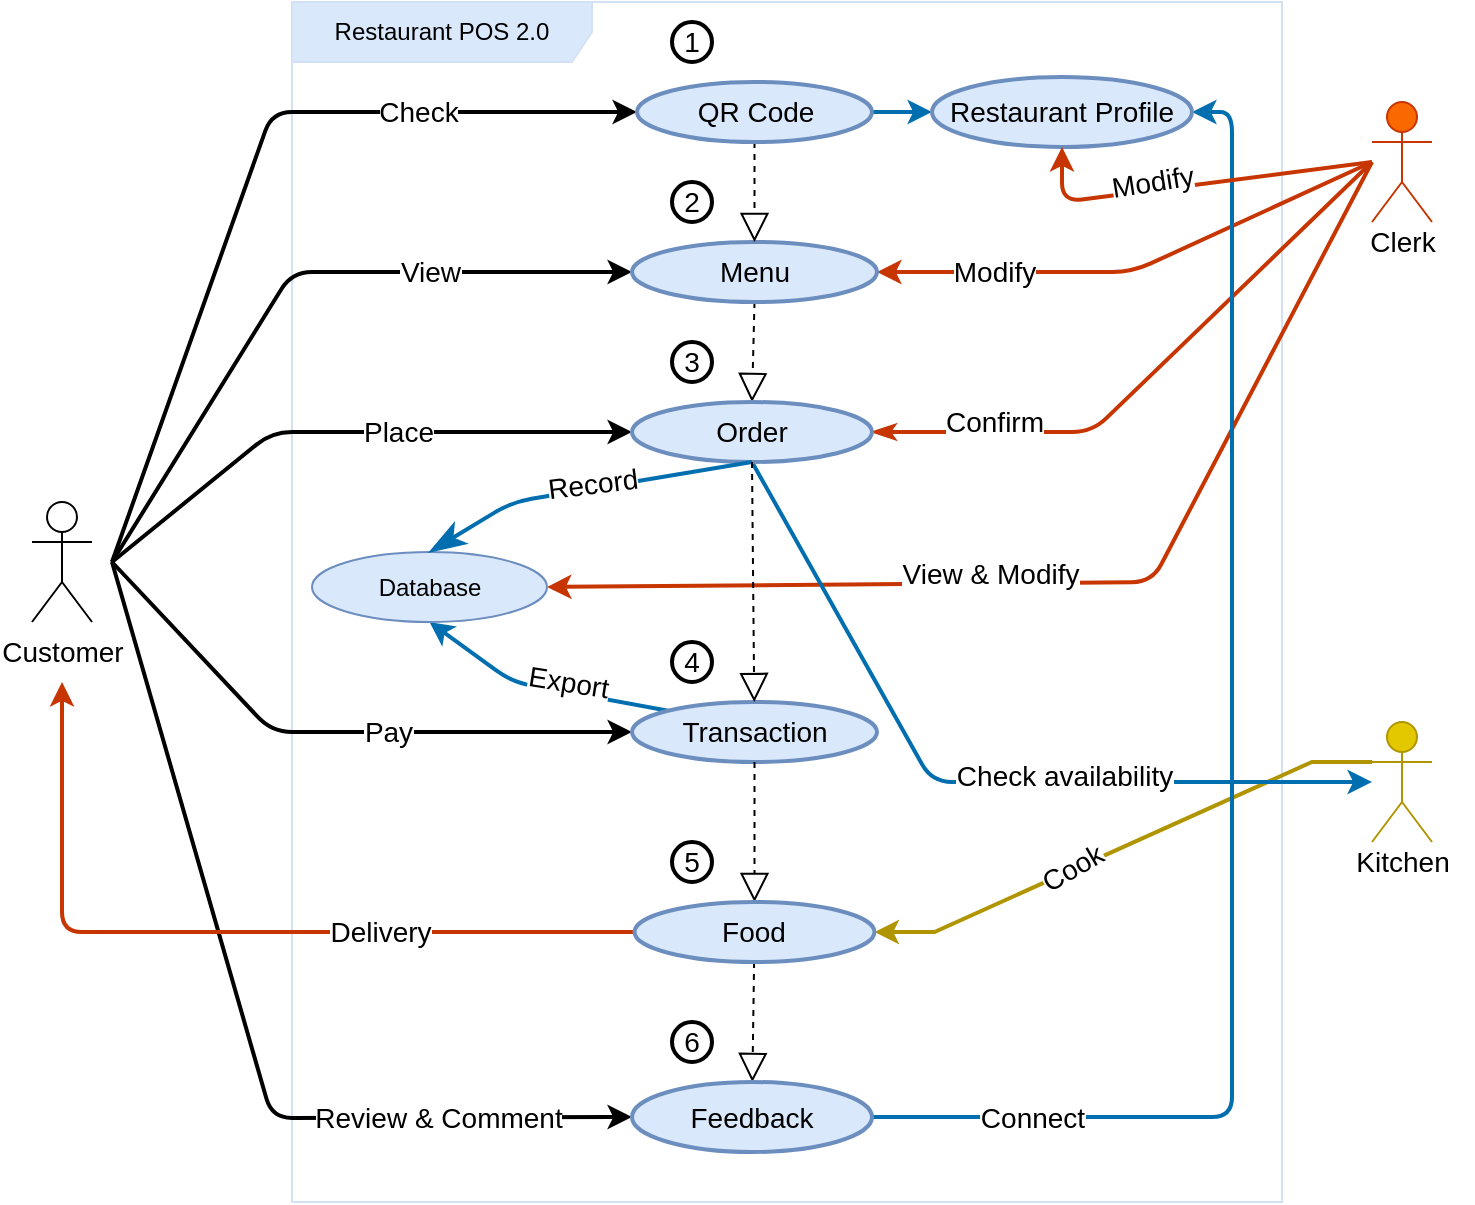 <mxfile version="14.5.7" type="github">
  <diagram id="wZJr-rIxSzPZs1Y1Dw0P" name="Page-1">
    <mxGraphModel dx="1062" dy="584" grid="1" gridSize="10" guides="1" tooltips="1" connect="1" arrows="1" fold="1" page="1" pageScale="1" pageWidth="850" pageHeight="1100" math="0" shadow="0">
      <root>
        <mxCell id="0" />
        <mxCell id="1" parent="0" />
        <mxCell id="G8AZ5grSRXp7mo_oatXY-1" value="Restaurant POS 2.0" style="shape=umlFrame;whiteSpace=wrap;html=1;width=150;height=30;fillColor=#dae8fc;swimlaneFillColor=#ffffff;strokeColor=#D4E1F5;" parent="1" vertex="1">
          <mxGeometry x="240" y="110" width="495" height="600" as="geometry" />
        </mxCell>
        <mxCell id="G8AZ5grSRXp7mo_oatXY-2" style="rounded=1;orthogonalLoop=1;jettySize=auto;html=1;entryX=0;entryY=0.5;entryDx=0;entryDy=0;strokeWidth=2;" parent="1" target="G8AZ5grSRXp7mo_oatXY-27" edge="1">
          <mxGeometry relative="1" as="geometry">
            <Array as="points">
              <mxPoint x="230" y="165" />
            </Array>
            <mxPoint x="150" y="390" as="sourcePoint" />
          </mxGeometry>
        </mxCell>
        <mxCell id="G8AZ5grSRXp7mo_oatXY-3" value="Check" style="edgeLabel;html=1;align=center;verticalAlign=middle;resizable=0;points=[];fontSize=14;" parent="G8AZ5grSRXp7mo_oatXY-2" connectable="0" vertex="1">
          <mxGeometry x="0.408" relative="1" as="geometry">
            <mxPoint x="15.0" as="offset" />
          </mxGeometry>
        </mxCell>
        <mxCell id="G8AZ5grSRXp7mo_oatXY-4" style="rounded=1;orthogonalLoop=1;jettySize=auto;html=1;entryX=0;entryY=0.5;entryDx=0;entryDy=0;strokeWidth=2;" parent="1" target="G8AZ5grSRXp7mo_oatXY-18" edge="1">
          <mxGeometry relative="1" as="geometry">
            <mxPoint x="150" y="390" as="sourcePoint" />
            <mxPoint x="220" y="275" as="targetPoint" />
            <Array as="points">
              <mxPoint x="240" y="245" />
            </Array>
          </mxGeometry>
        </mxCell>
        <mxCell id="G8AZ5grSRXp7mo_oatXY-5" value="View" style="edgeLabel;html=1;align=center;verticalAlign=middle;resizable=0;points=[];fontSize=14;" parent="G8AZ5grSRXp7mo_oatXY-4" vertex="1" connectable="0">
          <mxGeometry x="0.128" y="-1" relative="1" as="geometry">
            <mxPoint x="47" y="-1" as="offset" />
          </mxGeometry>
        </mxCell>
        <mxCell id="G8AZ5grSRXp7mo_oatXY-6" style="rounded=1;orthogonalLoop=1;jettySize=auto;html=1;entryX=0;entryY=0.5;entryDx=0;entryDy=0;strokeWidth=2;" parent="1" target="G8AZ5grSRXp7mo_oatXY-32" edge="1">
          <mxGeometry relative="1" as="geometry">
            <Array as="points">
              <mxPoint x="230" y="325" />
            </Array>
            <mxPoint x="240" y="335" as="targetPoint" />
            <mxPoint x="150" y="390" as="sourcePoint" />
          </mxGeometry>
        </mxCell>
        <mxCell id="G8AZ5grSRXp7mo_oatXY-7" value="Place" style="edgeLabel;html=1;align=center;verticalAlign=middle;resizable=0;points=[];fontSize=14;" parent="G8AZ5grSRXp7mo_oatXY-6" vertex="1" connectable="0">
          <mxGeometry x="0.13" y="1" relative="1" as="geometry">
            <mxPoint x="6" y="1" as="offset" />
          </mxGeometry>
        </mxCell>
        <mxCell id="G8AZ5grSRXp7mo_oatXY-8" style="rounded=1;orthogonalLoop=1;jettySize=auto;html=1;entryX=0;entryY=0.5;entryDx=0;entryDy=0;fontSize=11;strokeWidth=2;" parent="1" target="G8AZ5grSRXp7mo_oatXY-24" edge="1">
          <mxGeometry relative="1" as="geometry">
            <Array as="points">
              <mxPoint x="230" y="475" />
            </Array>
            <mxPoint x="150" y="390" as="sourcePoint" />
          </mxGeometry>
        </mxCell>
        <mxCell id="G8AZ5grSRXp7mo_oatXY-9" value="Pay" style="edgeLabel;html=1;align=center;verticalAlign=middle;resizable=0;points=[];fontSize=14;" parent="G8AZ5grSRXp7mo_oatXY-8" vertex="1" connectable="0">
          <mxGeometry x="0.281" y="-1" relative="1" as="geometry">
            <mxPoint x="-15.52" y="-1" as="offset" />
          </mxGeometry>
        </mxCell>
        <mxCell id="G8AZ5grSRXp7mo_oatXY-10" style="rounded=1;orthogonalLoop=1;jettySize=auto;html=1;entryX=0;entryY=0.5;entryDx=0;entryDy=0;endArrow=classic;endFill=1;endSize=6;fontSize=11;strokeWidth=2;" parent="1" target="G8AZ5grSRXp7mo_oatXY-41" edge="1">
          <mxGeometry relative="1" as="geometry">
            <Array as="points">
              <mxPoint x="230" y="668" />
            </Array>
            <mxPoint x="150" y="390" as="sourcePoint" />
          </mxGeometry>
        </mxCell>
        <mxCell id="G8AZ5grSRXp7mo_oatXY-11" value="Review &amp;amp; Comment" style="edgeLabel;html=1;align=center;verticalAlign=middle;resizable=0;points=[];fontSize=14;" parent="G8AZ5grSRXp7mo_oatXY-10" connectable="0" vertex="1">
          <mxGeometry x="0.395" y="2" relative="1" as="geometry">
            <mxPoint x="44.11" y="1.63" as="offset" />
          </mxGeometry>
        </mxCell>
        <mxCell id="G8AZ5grSRXp7mo_oatXY-12" value="Customer" style="shape=umlActor;verticalLabelPosition=bottom;verticalAlign=top;html=1;outlineConnect=0;fontSize=14;" parent="1" vertex="1">
          <mxGeometry x="110" y="360" width="30" height="60" as="geometry" />
        </mxCell>
        <mxCell id="G8AZ5grSRXp7mo_oatXY-13" style="edgeStyle=none;rounded=1;orthogonalLoop=1;jettySize=auto;html=1;entryX=1;entryY=0.5;entryDx=0;entryDy=0;endArrow=classic;endFill=1;fontSize=15;fillColor=#fa6800;strokeColor=#C73500;strokeWidth=2;" parent="1" target="G8AZ5grSRXp7mo_oatXY-33" edge="1">
          <mxGeometry relative="1" as="geometry">
            <Array as="points">
              <mxPoint x="670" y="400" />
            </Array>
            <mxPoint x="780" y="190" as="sourcePoint" />
          </mxGeometry>
        </mxCell>
        <mxCell id="G8AZ5grSRXp7mo_oatXY-14" style="rounded=1;orthogonalLoop=1;jettySize=auto;html=1;endArrow=classic;endFill=1;fontSize=15;entryX=1;entryY=0.5;entryDx=0;entryDy=0;fillColor=#fa6800;strokeColor=#C73500;strokeWidth=2;" parent="1" target="G8AZ5grSRXp7mo_oatXY-18" edge="1">
          <mxGeometry relative="1" as="geometry">
            <mxPoint x="780" y="190" as="sourcePoint" />
            <Array as="points">
              <mxPoint x="660" y="245" />
            </Array>
          </mxGeometry>
        </mxCell>
        <mxCell id="G8AZ5grSRXp7mo_oatXY-15" value="Modify" style="edgeLabel;html=1;align=center;verticalAlign=middle;resizable=0;points=[];fontSize=14;rotation=0;" parent="G8AZ5grSRXp7mo_oatXY-14" connectable="0" vertex="1">
          <mxGeometry x="0.212" y="-2" relative="1" as="geometry">
            <mxPoint x="-43.58" y="2" as="offset" />
          </mxGeometry>
        </mxCell>
        <mxCell id="G8AZ5grSRXp7mo_oatXY-16" value="Web&lt;br&gt;Administrator" style="shape=umlActor;verticalLabelPosition=bottom;verticalAlign=top;html=1;outlineConnect=0;align=center;fillColor=#fa6800;strokeColor=#C73500;fontColor=#ffffff;" parent="1" vertex="1">
          <mxGeometry x="780" y="160" width="30" height="60" as="geometry" />
        </mxCell>
        <mxCell id="G8AZ5grSRXp7mo_oatXY-17" style="edgeStyle=none;rounded=0;orthogonalLoop=1;jettySize=auto;html=1;exitX=0.5;exitY=1;exitDx=0;exitDy=0;entryX=0.5;entryY=0;entryDx=0;entryDy=0;endArrow=block;endFill=0;endSize=12;fontSize=11;dashed=1;" parent="1" source="G8AZ5grSRXp7mo_oatXY-18" target="G8AZ5grSRXp7mo_oatXY-32" edge="1">
          <mxGeometry relative="1" as="geometry" />
        </mxCell>
        <mxCell id="G8AZ5grSRXp7mo_oatXY-18" value="Menu" style="ellipse;whiteSpace=wrap;html=1;fillColor=#dae8fc;strokeColor=#6c8ebf;strokeWidth=2;fontSize=14;" parent="1" vertex="1">
          <mxGeometry x="410" y="230" width="122.5" height="30" as="geometry" />
        </mxCell>
        <mxCell id="G8AZ5grSRXp7mo_oatXY-19" style="edgeStyle=entityRelationEdgeStyle;rounded=0;orthogonalLoop=1;jettySize=auto;html=1;exitX=0;exitY=0.333;exitDx=0;exitDy=0;exitPerimeter=0;entryX=1;entryY=0.5;entryDx=0;entryDy=0;fontSize=15;fillColor=#e3c800;strokeColor=#B09500;strokeWidth=2;" parent="1" source="G8AZ5grSRXp7mo_oatXY-21" target="G8AZ5grSRXp7mo_oatXY-39" edge="1">
          <mxGeometry relative="1" as="geometry" />
        </mxCell>
        <mxCell id="G8AZ5grSRXp7mo_oatXY-20" value="Cook" style="edgeLabel;html=1;align=center;verticalAlign=middle;resizable=0;points=[];fontSize=14;rotation=-30;" parent="G8AZ5grSRXp7mo_oatXY-19" vertex="1" connectable="0">
          <mxGeometry x="0.333" y="2" relative="1" as="geometry">
            <mxPoint x="13.98" y="-9.67" as="offset" />
          </mxGeometry>
        </mxCell>
        <mxCell id="G8AZ5grSRXp7mo_oatXY-21" value="Kitchen Staff" style="shape=umlActor;verticalLabelPosition=bottom;verticalAlign=top;html=1;fillColor=#e3c800;strokeColor=#B09500;fontColor=#ffffff;" parent="1" vertex="1">
          <mxGeometry x="780" y="470" width="30" height="60" as="geometry" />
        </mxCell>
        <mxCell id="G8AZ5grSRXp7mo_oatXY-22" style="orthogonalLoop=1;jettySize=auto;html=1;exitX=0;exitY=0;exitDx=0;exitDy=0;entryX=0.5;entryY=1;entryDx=0;entryDy=0;fontSize=11;rounded=1;strokeWidth=2;fillColor=#1ba1e2;strokeColor=#006EAF;" parent="1" source="G8AZ5grSRXp7mo_oatXY-24" target="G8AZ5grSRXp7mo_oatXY-33" edge="1">
          <mxGeometry relative="1" as="geometry">
            <mxPoint x="195" y="400" as="targetPoint" />
            <Array as="points">
              <mxPoint x="350" y="450" />
            </Array>
          </mxGeometry>
        </mxCell>
        <mxCell id="G8AZ5grSRXp7mo_oatXY-23" value="Export" style="edgeLabel;html=1;align=center;verticalAlign=middle;resizable=0;points=[];fontSize=14;rotation=9;" parent="G8AZ5grSRXp7mo_oatXY-22" vertex="1" connectable="0">
          <mxGeometry x="0.137" y="-1" relative="1" as="geometry">
            <mxPoint x="21.97" as="offset" />
          </mxGeometry>
        </mxCell>
        <mxCell id="G8AZ5grSRXp7mo_oatXY-24" value="Transaction" style="ellipse;whiteSpace=wrap;html=1;fillColor=#dae8fc;strokeColor=#6c8ebf;strokeWidth=2;fontSize=14;" parent="1" vertex="1">
          <mxGeometry x="410" y="460" width="122.5" height="30" as="geometry" />
        </mxCell>
        <mxCell id="G8AZ5grSRXp7mo_oatXY-25" style="rounded=0;orthogonalLoop=1;jettySize=auto;html=1;entryX=0.5;entryY=0;entryDx=0;entryDy=0;endArrow=block;endFill=0;endSize=12;fontSize=11;dashed=1;" parent="1" source="G8AZ5grSRXp7mo_oatXY-24" target="G8AZ5grSRXp7mo_oatXY-39" edge="1">
          <mxGeometry relative="1" as="geometry" />
        </mxCell>
        <mxCell id="G8AZ5grSRXp7mo_oatXY-26" style="edgeStyle=none;rounded=0;orthogonalLoop=1;jettySize=auto;html=1;exitX=0.5;exitY=1;exitDx=0;exitDy=0;entryX=0.5;entryY=0;entryDx=0;entryDy=0;endArrow=block;endFill=0;endSize=12;fontSize=11;dashed=1;" parent="1" source="G8AZ5grSRXp7mo_oatXY-27" target="G8AZ5grSRXp7mo_oatXY-18" edge="1">
          <mxGeometry relative="1" as="geometry" />
        </mxCell>
        <mxCell id="G8AZ5grSRXp7mo_oatXY-56" style="edgeStyle=none;rounded=1;orthogonalLoop=1;jettySize=auto;html=1;exitX=1;exitY=0.5;exitDx=0;exitDy=0;entryX=0;entryY=0.5;entryDx=0;entryDy=0;strokeWidth=2;fontSize=14;fillColor=#1ba1e2;strokeColor=#006EAF;" parent="1" source="G8AZ5grSRXp7mo_oatXY-27" target="G8AZ5grSRXp7mo_oatXY-53" edge="1">
          <mxGeometry relative="1" as="geometry" />
        </mxCell>
        <mxCell id="G8AZ5grSRXp7mo_oatXY-27" value="QR Code" style="ellipse;whiteSpace=wrap;html=1;fillColor=#dae8fc;strokeColor=#6c8ebf;strokeWidth=2;fontSize=14;" parent="1" vertex="1">
          <mxGeometry x="412.5" y="150" width="117.5" height="30" as="geometry" />
        </mxCell>
        <mxCell id="G8AZ5grSRXp7mo_oatXY-28" style="rounded=1;orthogonalLoop=1;jettySize=auto;html=1;exitX=1;exitY=0.5;exitDx=0;exitDy=0;startArrow=classicThin;startFill=1;endArrow=none;endFill=0;fillColor=#fa6800;strokeColor=#C73500;strokeWidth=2;" parent="1" source="G8AZ5grSRXp7mo_oatXY-32" edge="1">
          <mxGeometry relative="1" as="geometry">
            <mxPoint x="780" y="190" as="targetPoint" />
            <Array as="points">
              <mxPoint x="640" y="325" />
            </Array>
          </mxGeometry>
        </mxCell>
        <mxCell id="G8AZ5grSRXp7mo_oatXY-29" value="Confirm" style="edgeLabel;html=1;align=center;verticalAlign=middle;resizable=0;points=[];rotation=0;fontSize=14;" parent="G8AZ5grSRXp7mo_oatXY-28" connectable="0" vertex="1">
          <mxGeometry x="-0.657" y="2" relative="1" as="geometry">
            <mxPoint x="9" y="-3" as="offset" />
          </mxGeometry>
        </mxCell>
        <mxCell id="G8AZ5grSRXp7mo_oatXY-30" style="rounded=1;orthogonalLoop=1;jettySize=auto;html=1;exitX=0.5;exitY=1;exitDx=0;exitDy=0;fillColor=#1ba1e2;strokeColor=#006EAF;strokeWidth=2;" parent="1" source="G8AZ5grSRXp7mo_oatXY-32" target="G8AZ5grSRXp7mo_oatXY-21" edge="1">
          <mxGeometry relative="1" as="geometry">
            <mxPoint x="740" y="490" as="targetPoint" />
            <Array as="points">
              <mxPoint x="560" y="500" />
            </Array>
          </mxGeometry>
        </mxCell>
        <mxCell id="G8AZ5grSRXp7mo_oatXY-31" value="Check availability" style="edgeLabel;html=1;align=center;verticalAlign=middle;resizable=0;points=[];rotation=0;fontSize=14;" parent="G8AZ5grSRXp7mo_oatXY-30" connectable="0" vertex="1">
          <mxGeometry x="-0.107" relative="1" as="geometry">
            <mxPoint x="67.53" y="3.553e-15" as="offset" />
          </mxGeometry>
        </mxCell>
        <mxCell id="G8AZ5grSRXp7mo_oatXY-32" value="Order" style="ellipse;whiteSpace=wrap;html=1;fillColor=#dae8fc;strokeColor=#6c8ebf;strokeWidth=2;fontSize=14;" parent="1" vertex="1">
          <mxGeometry x="410" y="310" width="120" height="30" as="geometry" />
        </mxCell>
        <mxCell id="G8AZ5grSRXp7mo_oatXY-33" value="Database" style="ellipse;whiteSpace=wrap;html=1;fillColor=#dae8fc;strokeColor=#6c8ebf;" parent="1" vertex="1">
          <mxGeometry x="250" y="385" width="117.5" height="35" as="geometry" />
        </mxCell>
        <mxCell id="G8AZ5grSRXp7mo_oatXY-34" value="" style="endArrow=classicThin;endFill=1;endSize=12;html=1;exitX=0.5;exitY=1;exitDx=0;exitDy=0;entryX=0.5;entryY=0;entryDx=0;entryDy=0;fillColor=#1ba1e2;strokeColor=#006EAF;strokeWidth=2;" parent="1" source="G8AZ5grSRXp7mo_oatXY-32" target="G8AZ5grSRXp7mo_oatXY-33" edge="1">
          <mxGeometry width="160" relative="1" as="geometry">
            <mxPoint x="440.0" y="384.76" as="sourcePoint" />
            <mxPoint x="477" y="401" as="targetPoint" />
            <Array as="points">
              <mxPoint x="350" y="360" />
            </Array>
          </mxGeometry>
        </mxCell>
        <mxCell id="G8AZ5grSRXp7mo_oatXY-35" value="Record" style="edgeLabel;html=1;align=center;verticalAlign=middle;resizable=0;points=[];fontSize=14;rotation=353;" parent="G8AZ5grSRXp7mo_oatXY-34" connectable="0" vertex="1">
          <mxGeometry x="-0.186" y="-1" relative="1" as="geometry">
            <mxPoint x="-11.77" as="offset" />
          </mxGeometry>
        </mxCell>
        <mxCell id="G8AZ5grSRXp7mo_oatXY-36" style="edgeStyle=orthogonalEdgeStyle;rounded=1;orthogonalLoop=1;jettySize=auto;html=1;fillColor=#fa6800;strokeColor=#C73500;strokeWidth=2;" parent="1" source="G8AZ5grSRXp7mo_oatXY-39" edge="1">
          <mxGeometry relative="1" as="geometry">
            <mxPoint x="125" y="450" as="targetPoint" />
            <Array as="points">
              <mxPoint x="125" y="575" />
            </Array>
          </mxGeometry>
        </mxCell>
        <mxCell id="G8AZ5grSRXp7mo_oatXY-37" value="Delivery" style="edgeLabel;html=1;align=center;verticalAlign=middle;resizable=0;points=[];fontSize=14;" parent="G8AZ5grSRXp7mo_oatXY-36" connectable="0" vertex="1">
          <mxGeometry x="-0.221" y="2" relative="1" as="geometry">
            <mxPoint x="32.75" y="-2" as="offset" />
          </mxGeometry>
        </mxCell>
        <mxCell id="G8AZ5grSRXp7mo_oatXY-38" style="edgeStyle=none;rounded=0;orthogonalLoop=1;jettySize=auto;html=1;dashed=1;endArrow=block;endFill=0;endSize=12;fontSize=11;" parent="1" source="G8AZ5grSRXp7mo_oatXY-39" target="G8AZ5grSRXp7mo_oatXY-41" edge="1">
          <mxGeometry relative="1" as="geometry" />
        </mxCell>
        <mxCell id="G8AZ5grSRXp7mo_oatXY-39" value="Food" style="ellipse;whiteSpace=wrap;html=1;fillColor=#dae8fc;strokeColor=#6c8ebf;strokeWidth=2;fontSize=14;" parent="1" vertex="1">
          <mxGeometry x="411.25" y="560" width="120" height="30" as="geometry" />
        </mxCell>
        <mxCell id="G8AZ5grSRXp7mo_oatXY-40" value="View &amp;amp; Modify" style="edgeLabel;html=1;align=center;verticalAlign=middle;resizable=0;points=[];fontSize=14;rotation=0;" parent="1" connectable="0" vertex="1">
          <mxGeometry x="589.998" y="370.001" as="geometry">
            <mxPoint x="-0.888" y="25.44" as="offset" />
          </mxGeometry>
        </mxCell>
        <mxCell id="G8AZ5grSRXp7mo_oatXY-54" style="rounded=1;orthogonalLoop=1;jettySize=auto;html=1;exitX=1;exitY=0.5;exitDx=0;exitDy=0;entryX=1;entryY=0.5;entryDx=0;entryDy=0;strokeWidth=2;fontSize=14;edgeStyle=elbowEdgeStyle;fillColor=#1ba1e2;strokeColor=#006EAF;" parent="1" source="G8AZ5grSRXp7mo_oatXY-41" target="G8AZ5grSRXp7mo_oatXY-53" edge="1">
          <mxGeometry relative="1" as="geometry">
            <Array as="points">
              <mxPoint x="710" y="420" />
            </Array>
          </mxGeometry>
        </mxCell>
        <mxCell id="G8AZ5grSRXp7mo_oatXY-55" value="Connect" style="edgeLabel;html=1;align=center;verticalAlign=middle;resizable=0;points=[];fontSize=14;rotation=0;" parent="G8AZ5grSRXp7mo_oatXY-54" vertex="1" connectable="0">
          <mxGeometry x="0.167" relative="1" as="geometry">
            <mxPoint x="-100" y="230" as="offset" />
          </mxGeometry>
        </mxCell>
        <mxCell id="G8AZ5grSRXp7mo_oatXY-41" value="Feedback" style="ellipse;whiteSpace=wrap;html=1;fillColor=#dae8fc;strokeColor=#6c8ebf;strokeWidth=2;fontSize=14;" parent="1" vertex="1">
          <mxGeometry x="410" y="650" width="120" height="35" as="geometry" />
        </mxCell>
        <mxCell id="G8AZ5grSRXp7mo_oatXY-42" style="edgeStyle=none;rounded=0;orthogonalLoop=1;jettySize=auto;html=1;exitX=0.5;exitY=1;exitDx=0;exitDy=0;endArrow=block;endFill=0;endSize=12;fontSize=11;dashed=1;" parent="1" source="G8AZ5grSRXp7mo_oatXY-32" target="G8AZ5grSRXp7mo_oatXY-24" edge="1">
          <mxGeometry relative="1" as="geometry">
            <mxPoint x="481.25" y="270" as="sourcePoint" />
            <mxPoint x="482.5" y="320" as="targetPoint" />
          </mxGeometry>
        </mxCell>
        <mxCell id="G8AZ5grSRXp7mo_oatXY-45" value="Clerk" style="text;html=1;align=center;verticalAlign=middle;resizable=0;points=[];autosize=1;fontSize=14;" parent="1" vertex="1">
          <mxGeometry x="770" y="220" width="50" height="20" as="geometry" />
        </mxCell>
        <mxCell id="G8AZ5grSRXp7mo_oatXY-46" value="Kitchen" style="text;html=1;align=center;verticalAlign=middle;resizable=0;points=[];autosize=1;fontSize=14;" parent="1" vertex="1">
          <mxGeometry x="765" y="530" width="60" height="20" as="geometry" />
        </mxCell>
        <mxCell id="G8AZ5grSRXp7mo_oatXY-47" value="1" style="ellipse;whiteSpace=wrap;html=1;aspect=fixed;strokeWidth=2;fontSize=14;" parent="1" vertex="1">
          <mxGeometry x="430" y="120" width="20" height="20" as="geometry" />
        </mxCell>
        <mxCell id="G8AZ5grSRXp7mo_oatXY-48" value="2" style="ellipse;whiteSpace=wrap;html=1;aspect=fixed;strokeWidth=2;fontSize=14;" parent="1" vertex="1">
          <mxGeometry x="430" y="200" width="20" height="20" as="geometry" />
        </mxCell>
        <mxCell id="G8AZ5grSRXp7mo_oatXY-49" value="3" style="ellipse;whiteSpace=wrap;html=1;aspect=fixed;strokeWidth=2;fontSize=14;" parent="1" vertex="1">
          <mxGeometry x="430" y="280" width="20" height="20" as="geometry" />
        </mxCell>
        <mxCell id="G8AZ5grSRXp7mo_oatXY-50" value="4" style="ellipse;whiteSpace=wrap;html=1;aspect=fixed;strokeWidth=2;fontSize=14;" parent="1" vertex="1">
          <mxGeometry x="430" y="430" width="20" height="20" as="geometry" />
        </mxCell>
        <mxCell id="G8AZ5grSRXp7mo_oatXY-51" value="5" style="ellipse;whiteSpace=wrap;html=1;aspect=fixed;strokeWidth=2;fontSize=14;" parent="1" vertex="1">
          <mxGeometry x="430" y="530" width="20" height="20" as="geometry" />
        </mxCell>
        <mxCell id="G8AZ5grSRXp7mo_oatXY-52" value="6" style="ellipse;whiteSpace=wrap;html=1;aspect=fixed;strokeWidth=2;fontSize=14;" parent="1" vertex="1">
          <mxGeometry x="430" y="620" width="20" height="20" as="geometry" />
        </mxCell>
        <mxCell id="G8AZ5grSRXp7mo_oatXY-53" value="Restaurant Profile" style="ellipse;whiteSpace=wrap;html=1;fillColor=#dae8fc;strokeColor=#6c8ebf;strokeWidth=2;fontSize=14;" parent="1" vertex="1">
          <mxGeometry x="560" y="147.5" width="130" height="35" as="geometry" />
        </mxCell>
        <mxCell id="G8AZ5grSRXp7mo_oatXY-58" style="rounded=1;orthogonalLoop=1;jettySize=auto;html=1;endArrow=classic;endFill=1;fontSize=15;entryX=0.5;entryY=1;entryDx=0;entryDy=0;fillColor=#fa6800;strokeColor=#C73500;strokeWidth=2;" parent="1" target="G8AZ5grSRXp7mo_oatXY-53" edge="1">
          <mxGeometry relative="1" as="geometry">
            <mxPoint x="780" y="190" as="sourcePoint" />
            <mxPoint x="542.5" y="255" as="targetPoint" />
            <Array as="points">
              <mxPoint x="625" y="210" />
            </Array>
          </mxGeometry>
        </mxCell>
        <mxCell id="G8AZ5grSRXp7mo_oatXY-59" value="Modify" style="edgeLabel;html=1;align=center;verticalAlign=middle;resizable=0;points=[];fontSize=14;rotation=351;" parent="G8AZ5grSRXp7mo_oatXY-58" connectable="0" vertex="1">
          <mxGeometry x="0.212" y="-2" relative="1" as="geometry">
            <mxPoint x="0.34" y="-2.22" as="offset" />
          </mxGeometry>
        </mxCell>
      </root>
    </mxGraphModel>
  </diagram>
</mxfile>

